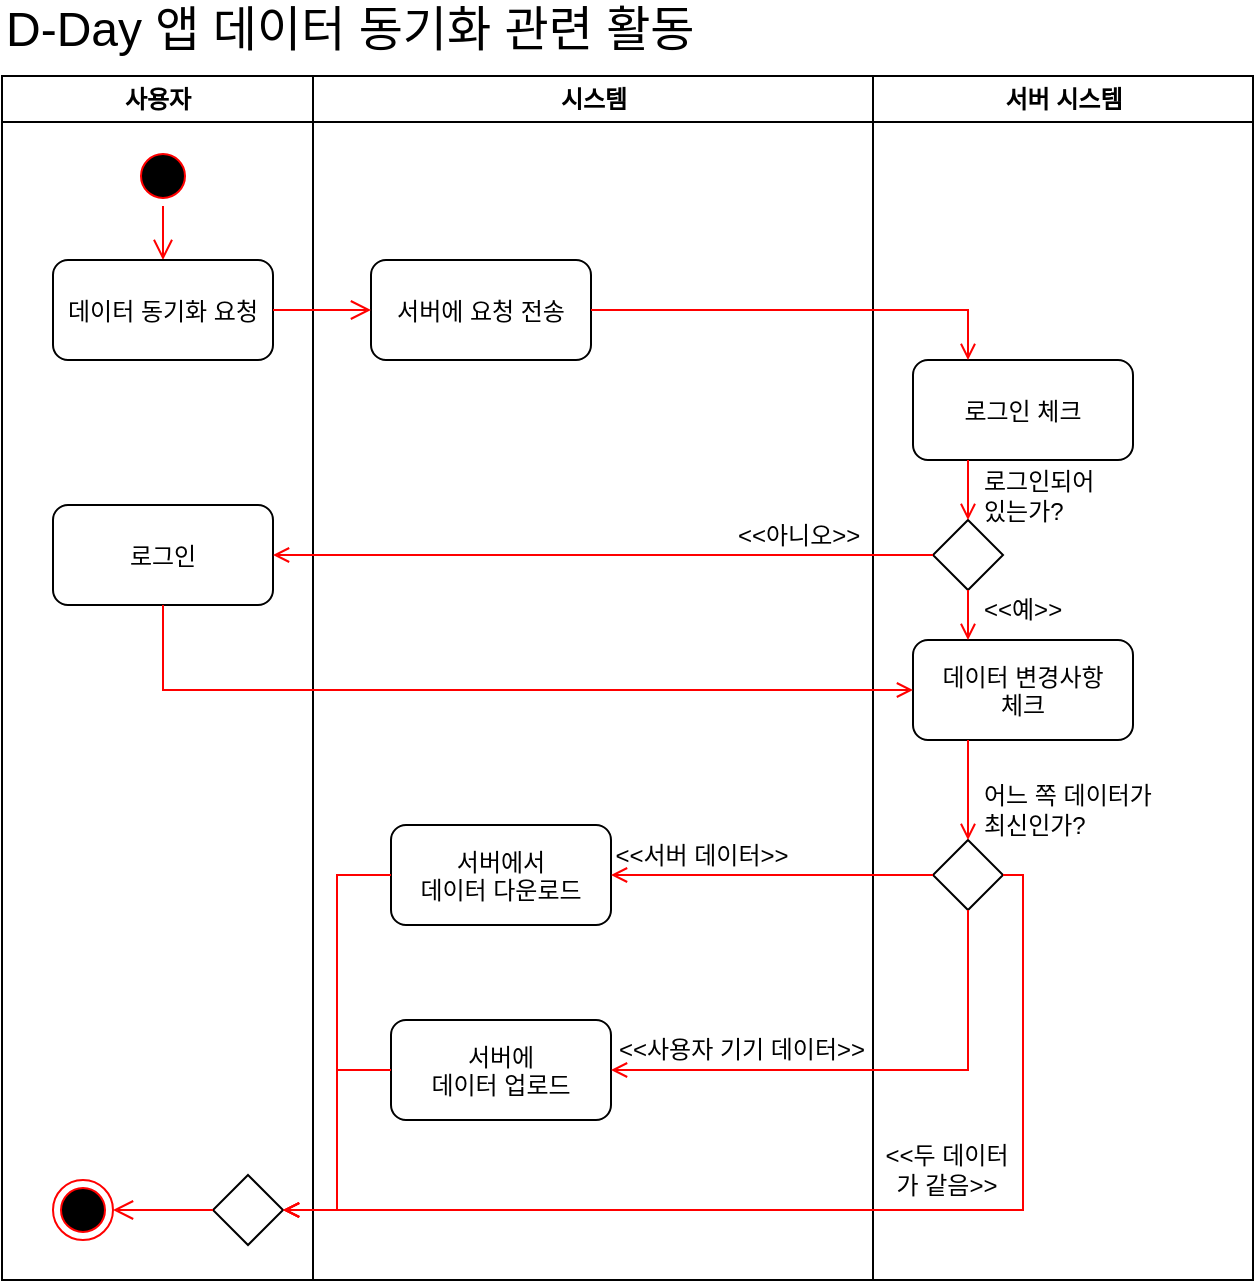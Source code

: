 <mxfile version="26.2.12">
  <diagram name="페이지-1" id="g6CH99r--_x_THVzbAb0">
    <mxGraphModel dx="1429" dy="711" grid="1" gridSize="10" guides="1" tooltips="1" connect="1" arrows="1" fold="1" page="1" pageScale="1" pageWidth="827" pageHeight="1169" math="0" shadow="0">
      <root>
        <mxCell id="0" />
        <mxCell id="1" parent="0" />
        <mxCell id="t_auLCXmTcXrtDB10hNU-1" value="사용자" style="swimlane;whiteSpace=wrap;startSize=23;" vertex="1" parent="1">
          <mxGeometry x="101" y="118" width="155.5" height="602" as="geometry" />
        </mxCell>
        <mxCell id="t_auLCXmTcXrtDB10hNU-2" value="" style="ellipse;shape=startState;fillColor=#000000;strokeColor=#ff0000;" vertex="1" parent="t_auLCXmTcXrtDB10hNU-1">
          <mxGeometry x="65.5" y="35" width="30" height="30" as="geometry" />
        </mxCell>
        <mxCell id="t_auLCXmTcXrtDB10hNU-3" value="" style="edgeStyle=elbowEdgeStyle;elbow=horizontal;verticalAlign=bottom;endArrow=open;endSize=8;strokeColor=#FF0000;endFill=1;rounded=0" edge="1" parent="t_auLCXmTcXrtDB10hNU-1" source="t_auLCXmTcXrtDB10hNU-2" target="t_auLCXmTcXrtDB10hNU-4">
          <mxGeometry x="90" y="40" as="geometry">
            <mxPoint x="80.5" y="105" as="targetPoint" />
          </mxGeometry>
        </mxCell>
        <mxCell id="t_auLCXmTcXrtDB10hNU-4" value="데이터 동기화 요청" style="rounded=1;" vertex="1" parent="t_auLCXmTcXrtDB10hNU-1">
          <mxGeometry x="25.5" y="92" width="110" height="50" as="geometry" />
        </mxCell>
        <mxCell id="t_auLCXmTcXrtDB10hNU-39" value="로그인" style="rounded=1;" vertex="1" parent="t_auLCXmTcXrtDB10hNU-1">
          <mxGeometry x="25.5" y="214.5" width="110" height="50" as="geometry" />
        </mxCell>
        <mxCell id="t_auLCXmTcXrtDB10hNU-10" value="시스템" style="swimlane;whiteSpace=wrap" vertex="1" parent="1">
          <mxGeometry x="256.5" y="118" width="280" height="602" as="geometry" />
        </mxCell>
        <mxCell id="t_auLCXmTcXrtDB10hNU-11" value="서버에 요청 전송" style="rounded=1;" vertex="1" parent="t_auLCXmTcXrtDB10hNU-10">
          <mxGeometry x="29" y="92" width="110" height="50" as="geometry" />
        </mxCell>
        <mxCell id="t_auLCXmTcXrtDB10hNU-42" value="&amp;lt;&amp;lt;아니오&amp;gt;&amp;gt;" style="text;html=1;align=left;verticalAlign=middle;whiteSpace=wrap;rounded=0;" vertex="1" parent="t_auLCXmTcXrtDB10hNU-10">
          <mxGeometry x="210" y="214.5" width="70" height="30" as="geometry" />
        </mxCell>
        <mxCell id="t_auLCXmTcXrtDB10hNU-18" value="D-Day 앱 데이터 동기화 관련 활동" style="text;html=1;align=left;verticalAlign=middle;whiteSpace=wrap;rounded=0;fontSize=24;" vertex="1" parent="1">
          <mxGeometry x="101" y="80" width="385.5" height="30" as="geometry" />
        </mxCell>
        <mxCell id="t_auLCXmTcXrtDB10hNU-19" value="서버 시스템" style="swimlane;whiteSpace=wrap;startSize=23;" vertex="1" parent="1">
          <mxGeometry x="536.5" y="118" width="190" height="602" as="geometry" />
        </mxCell>
        <mxCell id="t_auLCXmTcXrtDB10hNU-32" value="로그인 체크" style="rounded=1;" vertex="1" parent="t_auLCXmTcXrtDB10hNU-19">
          <mxGeometry x="20" y="142" width="110" height="50" as="geometry" />
        </mxCell>
        <mxCell id="t_auLCXmTcXrtDB10hNU-33" value="" style="rhombus;whiteSpace=wrap;html=1;" vertex="1" parent="t_auLCXmTcXrtDB10hNU-19">
          <mxGeometry x="30" y="222" width="35" height="35" as="geometry" />
        </mxCell>
        <mxCell id="t_auLCXmTcXrtDB10hNU-34" value="" style="endArrow=open;strokeColor=#FF0000;endFill=1;rounded=0;exitX=0.25;exitY=1;exitDx=0;exitDy=0;" edge="1" parent="t_auLCXmTcXrtDB10hNU-19" source="t_auLCXmTcXrtDB10hNU-32" target="t_auLCXmTcXrtDB10hNU-33">
          <mxGeometry relative="1" as="geometry">
            <mxPoint x="-103" y="242" as="sourcePoint" />
            <mxPoint x="-103" y="292" as="targetPoint" />
            <Array as="points" />
          </mxGeometry>
        </mxCell>
        <mxCell id="t_auLCXmTcXrtDB10hNU-6" value="" style="ellipse;shape=endState;fillColor=#000000;strokeColor=#ff0000" vertex="1" parent="t_auLCXmTcXrtDB10hNU-19">
          <mxGeometry x="-410" y="552" width="30" height="30" as="geometry" />
        </mxCell>
        <mxCell id="t_auLCXmTcXrtDB10hNU-27" value="" style="rhombus;whiteSpace=wrap;html=1;" vertex="1" parent="t_auLCXmTcXrtDB10hNU-19">
          <mxGeometry x="-330" y="549.5" width="35" height="35" as="geometry" />
        </mxCell>
        <mxCell id="t_auLCXmTcXrtDB10hNU-30" value="" style="edgeStyle=none;curved=1;rounded=0;orthogonalLoop=1;jettySize=auto;html=1;fontSize=12;startSize=8;endSize=8;strokeColor=#FF0000;endArrow=open;endFill=0;exitX=0;exitY=0.5;exitDx=0;exitDy=0;entryX=1;entryY=0.5;entryDx=0;entryDy=0;" edge="1" parent="t_auLCXmTcXrtDB10hNU-19" source="t_auLCXmTcXrtDB10hNU-27" target="t_auLCXmTcXrtDB10hNU-6">
          <mxGeometry relative="1" as="geometry">
            <mxPoint x="-290" y="267" as="sourcePoint" />
            <mxPoint x="-231" y="267" as="targetPoint" />
          </mxGeometry>
        </mxCell>
        <mxCell id="t_auLCXmTcXrtDB10hNU-8" value="서버에&#xa;데이터 업로드" style="rounded=1;" vertex="1" parent="t_auLCXmTcXrtDB10hNU-19">
          <mxGeometry x="-241" y="472" width="110" height="50" as="geometry" />
        </mxCell>
        <mxCell id="t_auLCXmTcXrtDB10hNU-25" value="서버에서&#xa;데이터 다운로드" style="rounded=1;" vertex="1" parent="t_auLCXmTcXrtDB10hNU-19">
          <mxGeometry x="-241" y="374.5" width="110" height="50" as="geometry" />
        </mxCell>
        <mxCell id="t_auLCXmTcXrtDB10hNU-12" value="&amp;lt;&amp;lt;서버 데이터&amp;gt;&amp;gt;" style="text;html=1;align=center;verticalAlign=middle;whiteSpace=wrap;rounded=0;" vertex="1" parent="t_auLCXmTcXrtDB10hNU-19">
          <mxGeometry x="-131" y="374.5" width="90" height="30" as="geometry" />
        </mxCell>
        <mxCell id="t_auLCXmTcXrtDB10hNU-14" value="&amp;lt;&amp;lt;사용자 기기 데이터&amp;gt;&amp;gt;" style="text;html=1;align=center;verticalAlign=middle;whiteSpace=wrap;rounded=0;" vertex="1" parent="t_auLCXmTcXrtDB10hNU-19">
          <mxGeometry x="-131" y="472" width="130" height="30" as="geometry" />
        </mxCell>
        <mxCell id="t_auLCXmTcXrtDB10hNU-13" value="" style="rhombus;whiteSpace=wrap;html=1;" vertex="1" parent="t_auLCXmTcXrtDB10hNU-19">
          <mxGeometry x="30" y="382" width="35" height="35" as="geometry" />
        </mxCell>
        <mxCell id="t_auLCXmTcXrtDB10hNU-17" value="어느 쪽 데이터가&lt;div&gt;최신인가?&lt;/div&gt;" style="text;html=1;align=left;verticalAlign=middle;whiteSpace=wrap;rounded=0;" vertex="1" parent="t_auLCXmTcXrtDB10hNU-19">
          <mxGeometry x="53" y="352" width="110" height="30" as="geometry" />
        </mxCell>
        <mxCell id="t_auLCXmTcXrtDB10hNU-22" value="데이터 변경사항&#xa;체크" style="rounded=1;" vertex="1" parent="t_auLCXmTcXrtDB10hNU-19">
          <mxGeometry x="20" y="282" width="110" height="50" as="geometry" />
        </mxCell>
        <mxCell id="t_auLCXmTcXrtDB10hNU-15" value="" style="endArrow=open;strokeColor=#FF0000;endFill=1;rounded=0;entryX=0.5;entryY=0;entryDx=0;entryDy=0;exitX=0.25;exitY=1;exitDx=0;exitDy=0;" edge="1" parent="t_auLCXmTcXrtDB10hNU-19" target="t_auLCXmTcXrtDB10hNU-13" source="t_auLCXmTcXrtDB10hNU-22">
          <mxGeometry relative="1" as="geometry">
            <mxPoint x="47.5" y="347" as="sourcePoint" />
            <mxPoint x="-15" y="544.5" as="targetPoint" />
            <Array as="points" />
          </mxGeometry>
        </mxCell>
        <mxCell id="t_auLCXmTcXrtDB10hNU-9" value="" style="endArrow=open;strokeColor=#FF0000;endFill=1;rounded=0;entryX=1;entryY=0.5;entryDx=0;entryDy=0;exitX=0;exitY=0.5;exitDx=0;exitDy=0;edgeStyle=orthogonalEdgeStyle;" edge="1" parent="t_auLCXmTcXrtDB10hNU-19" source="t_auLCXmTcXrtDB10hNU-8" target="t_auLCXmTcXrtDB10hNU-27">
          <mxGeometry relative="1" as="geometry">
            <mxPoint x="-62" y="492" as="sourcePoint" />
            <mxPoint x="-297.75" y="497" as="targetPoint" />
          </mxGeometry>
        </mxCell>
        <mxCell id="t_auLCXmTcXrtDB10hNU-23" value="" style="endArrow=open;strokeColor=#FF0000;endFill=1;rounded=0;entryX=1;entryY=0.5;entryDx=0;entryDy=0;exitX=0.5;exitY=1;exitDx=0;exitDy=0;edgeStyle=orthogonalEdgeStyle;" edge="1" parent="t_auLCXmTcXrtDB10hNU-19" source="t_auLCXmTcXrtDB10hNU-13" target="t_auLCXmTcXrtDB10hNU-8">
          <mxGeometry relative="1" as="geometry">
            <mxPoint x="100" y="422" as="sourcePoint" />
            <mxPoint x="58" y="382" as="targetPoint" />
          </mxGeometry>
        </mxCell>
        <mxCell id="t_auLCXmTcXrtDB10hNU-26" value="" style="endArrow=open;strokeColor=#FF0000;endFill=1;rounded=0;entryX=1;entryY=0.5;entryDx=0;entryDy=0;exitX=0;exitY=0.5;exitDx=0;exitDy=0;edgeStyle=orthogonalEdgeStyle;" edge="1" parent="t_auLCXmTcXrtDB10hNU-19" source="t_auLCXmTcXrtDB10hNU-13" target="t_auLCXmTcXrtDB10hNU-25">
          <mxGeometry relative="1" as="geometry">
            <mxPoint x="58" y="437" as="sourcePoint" />
            <mxPoint x="-130" y="507" as="targetPoint" />
          </mxGeometry>
        </mxCell>
        <mxCell id="t_auLCXmTcXrtDB10hNU-28" value="" style="endArrow=open;strokeColor=#FF0000;endFill=1;rounded=0;entryX=1;entryY=0.5;entryDx=0;entryDy=0;exitX=0;exitY=0.5;exitDx=0;exitDy=0;edgeStyle=orthogonalEdgeStyle;" edge="1" parent="t_auLCXmTcXrtDB10hNU-19" source="t_auLCXmTcXrtDB10hNU-25" target="t_auLCXmTcXrtDB10hNU-27">
          <mxGeometry relative="1" as="geometry">
            <mxPoint x="-231" y="507" as="sourcePoint" />
            <mxPoint x="-275" y="577" as="targetPoint" />
          </mxGeometry>
        </mxCell>
        <mxCell id="t_auLCXmTcXrtDB10hNU-29" value="" style="endArrow=open;strokeColor=#FF0000;endFill=1;rounded=0;entryX=1;entryY=0.5;entryDx=0;entryDy=0;exitX=1;exitY=0.5;exitDx=0;exitDy=0;edgeStyle=orthogonalEdgeStyle;" edge="1" parent="t_auLCXmTcXrtDB10hNU-19" source="t_auLCXmTcXrtDB10hNU-13" target="t_auLCXmTcXrtDB10hNU-27">
          <mxGeometry relative="1" as="geometry">
            <mxPoint x="130" y="472" as="sourcePoint" />
            <mxPoint x="86" y="639" as="targetPoint" />
          </mxGeometry>
        </mxCell>
        <mxCell id="t_auLCXmTcXrtDB10hNU-31" value="&amp;lt;&amp;lt;두 데이터가 같음&amp;gt;&amp;gt;" style="text;html=1;align=center;verticalAlign=middle;whiteSpace=wrap;rounded=0;" vertex="1" parent="t_auLCXmTcXrtDB10hNU-19">
          <mxGeometry x="3" y="532" width="67" height="30" as="geometry" />
        </mxCell>
        <mxCell id="t_auLCXmTcXrtDB10hNU-37" value="" style="endArrow=open;strokeColor=#FF0000;endFill=1;rounded=0;entryX=0.25;entryY=0;entryDx=0;entryDy=0;exitX=0.5;exitY=1;exitDx=0;exitDy=0;" edge="1" parent="t_auLCXmTcXrtDB10hNU-19" source="t_auLCXmTcXrtDB10hNU-33" target="t_auLCXmTcXrtDB10hNU-22">
          <mxGeometry relative="1" as="geometry">
            <mxPoint x="58" y="342" as="sourcePoint" />
            <mxPoint x="58" y="392" as="targetPoint" />
            <Array as="points" />
          </mxGeometry>
        </mxCell>
        <mxCell id="t_auLCXmTcXrtDB10hNU-38" value="&amp;lt;&amp;lt;예&amp;gt;&amp;gt;" style="text;html=1;align=left;verticalAlign=middle;whiteSpace=wrap;rounded=0;" vertex="1" parent="t_auLCXmTcXrtDB10hNU-19">
          <mxGeometry x="53" y="252" width="60" height="30" as="geometry" />
        </mxCell>
        <mxCell id="t_auLCXmTcXrtDB10hNU-16" value="" style="edgeStyle=orthogonalEdgeStyle;rounded=0;orthogonalLoop=1;jettySize=auto;html=1;endArrow=open;endFill=0;strokeColor=#FF0000;entryX=0.25;entryY=0;entryDx=0;entryDy=0;" edge="1" parent="1" source="t_auLCXmTcXrtDB10hNU-11" target="t_auLCXmTcXrtDB10hNU-32">
          <mxGeometry relative="1" as="geometry">
            <mxPoint x="396.5" y="248" as="sourcePoint" />
            <mxPoint x="466.5" y="248" as="targetPoint" />
          </mxGeometry>
        </mxCell>
        <mxCell id="t_auLCXmTcXrtDB10hNU-20" value="" style="edgeStyle=none;curved=1;rounded=0;orthogonalLoop=1;jettySize=auto;html=1;fontSize=12;startSize=8;endSize=8;strokeColor=#FF0000;endArrow=open;endFill=0;" edge="1" parent="1" source="t_auLCXmTcXrtDB10hNU-4" target="t_auLCXmTcXrtDB10hNU-11">
          <mxGeometry relative="1" as="geometry" />
        </mxCell>
        <mxCell id="t_auLCXmTcXrtDB10hNU-35" value="로그인되어&lt;div&gt;있는가?&lt;/div&gt;" style="text;html=1;align=left;verticalAlign=middle;whiteSpace=wrap;rounded=0;" vertex="1" parent="1">
          <mxGeometry x="589.5" y="313" width="60" height="30" as="geometry" />
        </mxCell>
        <mxCell id="t_auLCXmTcXrtDB10hNU-40" value="" style="edgeStyle=orthogonalEdgeStyle;rounded=0;orthogonalLoop=1;jettySize=auto;html=1;endArrow=open;endFill=0;strokeColor=#FF0000;entryX=1;entryY=0.5;entryDx=0;entryDy=0;exitX=0;exitY=0.5;exitDx=0;exitDy=0;" edge="1" parent="1" source="t_auLCXmTcXrtDB10hNU-33" target="t_auLCXmTcXrtDB10hNU-39">
          <mxGeometry relative="1" as="geometry">
            <mxPoint x="405.5" y="245" as="sourcePoint" />
            <mxPoint x="594.5" y="270" as="targetPoint" />
          </mxGeometry>
        </mxCell>
        <mxCell id="t_auLCXmTcXrtDB10hNU-43" value="" style="edgeStyle=orthogonalEdgeStyle;rounded=0;orthogonalLoop=1;jettySize=auto;html=1;endArrow=open;endFill=0;strokeColor=#FF0000;exitX=0.5;exitY=1;exitDx=0;exitDy=0;entryX=0;entryY=0.5;entryDx=0;entryDy=0;" edge="1" parent="1" source="t_auLCXmTcXrtDB10hNU-39" target="t_auLCXmTcXrtDB10hNU-22">
          <mxGeometry relative="1" as="geometry">
            <mxPoint x="576.5" y="368" as="sourcePoint" />
            <mxPoint x="366.5" y="430" as="targetPoint" />
          </mxGeometry>
        </mxCell>
      </root>
    </mxGraphModel>
  </diagram>
</mxfile>
